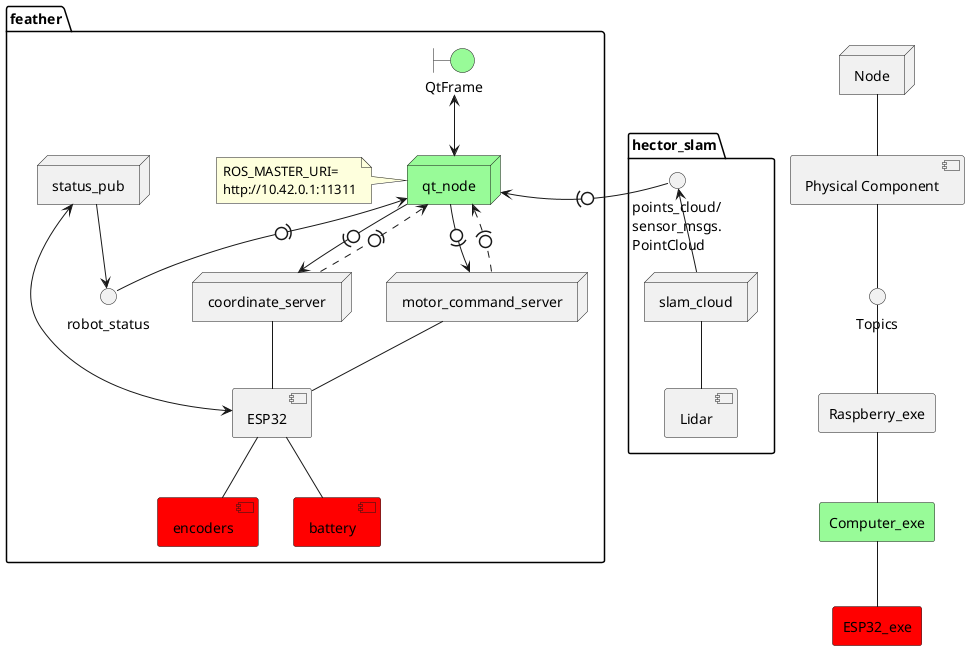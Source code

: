 @startuml
node Node
component [Physical Component] as compo
interface Topics
rectangle Raspberry_exe as raspi
rectangle Computer_exe as pc #palegreen
rectangle ESP32_exe #red


package feather{
boundary QtFrame #palegreen
node qt_node #palegreen
note left
ROS_MASTER_URI=
http://10.42.0.1:11311
end note
node coordinate_server 
node motor_command_server
node status_pub
component encoders #red
component battery #red
component ESP32
interface robot_status
}

package hector_slam{
node slam_cloud
interface points_cloud [
points_cloud/
sensor_msgs.
PointCloud
]
component Lidar 

slam_cloud -- Lidar
}

Node -down- compo
compo -down- Topics
Topics -down- raspi
raspi -down- pc
pc -down- ESP32_exe

status_pub <--> ESP32
ESP32 -- encoders
ESP32 -- battery

coordinate_server -- ESP32
motor_command_server -- ESP32

status_pub -down-> robot_status
robot_status -up0)-> qt_node

slam_cloud -up-> points_cloud
qt_node <-up-> QtFrame 
points_cloud -left0)-> qt_node

qt_node -0)-> motor_command_server
motor_command_server .0).> qt_node 

qt_node -0)-> coordinate_server
coordinate_server .0).> qt_node
@enduml
